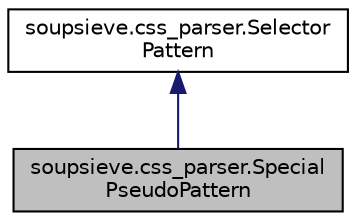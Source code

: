 digraph "soupsieve.css_parser.SpecialPseudoPattern"
{
 // LATEX_PDF_SIZE
  edge [fontname="Helvetica",fontsize="10",labelfontname="Helvetica",labelfontsize="10"];
  node [fontname="Helvetica",fontsize="10",shape=record];
  Node1 [label="soupsieve.css_parser.Special\lPseudoPattern",height=0.2,width=0.4,color="black", fillcolor="grey75", style="filled", fontcolor="black",tooltip=" "];
  Node2 -> Node1 [dir="back",color="midnightblue",fontsize="10",style="solid",fontname="Helvetica"];
  Node2 [label="soupsieve.css_parser.Selector\lPattern",height=0.2,width=0.4,color="black", fillcolor="white", style="filled",URL="$classsoupsieve_1_1css__parser_1_1SelectorPattern.html",tooltip=" "];
}
